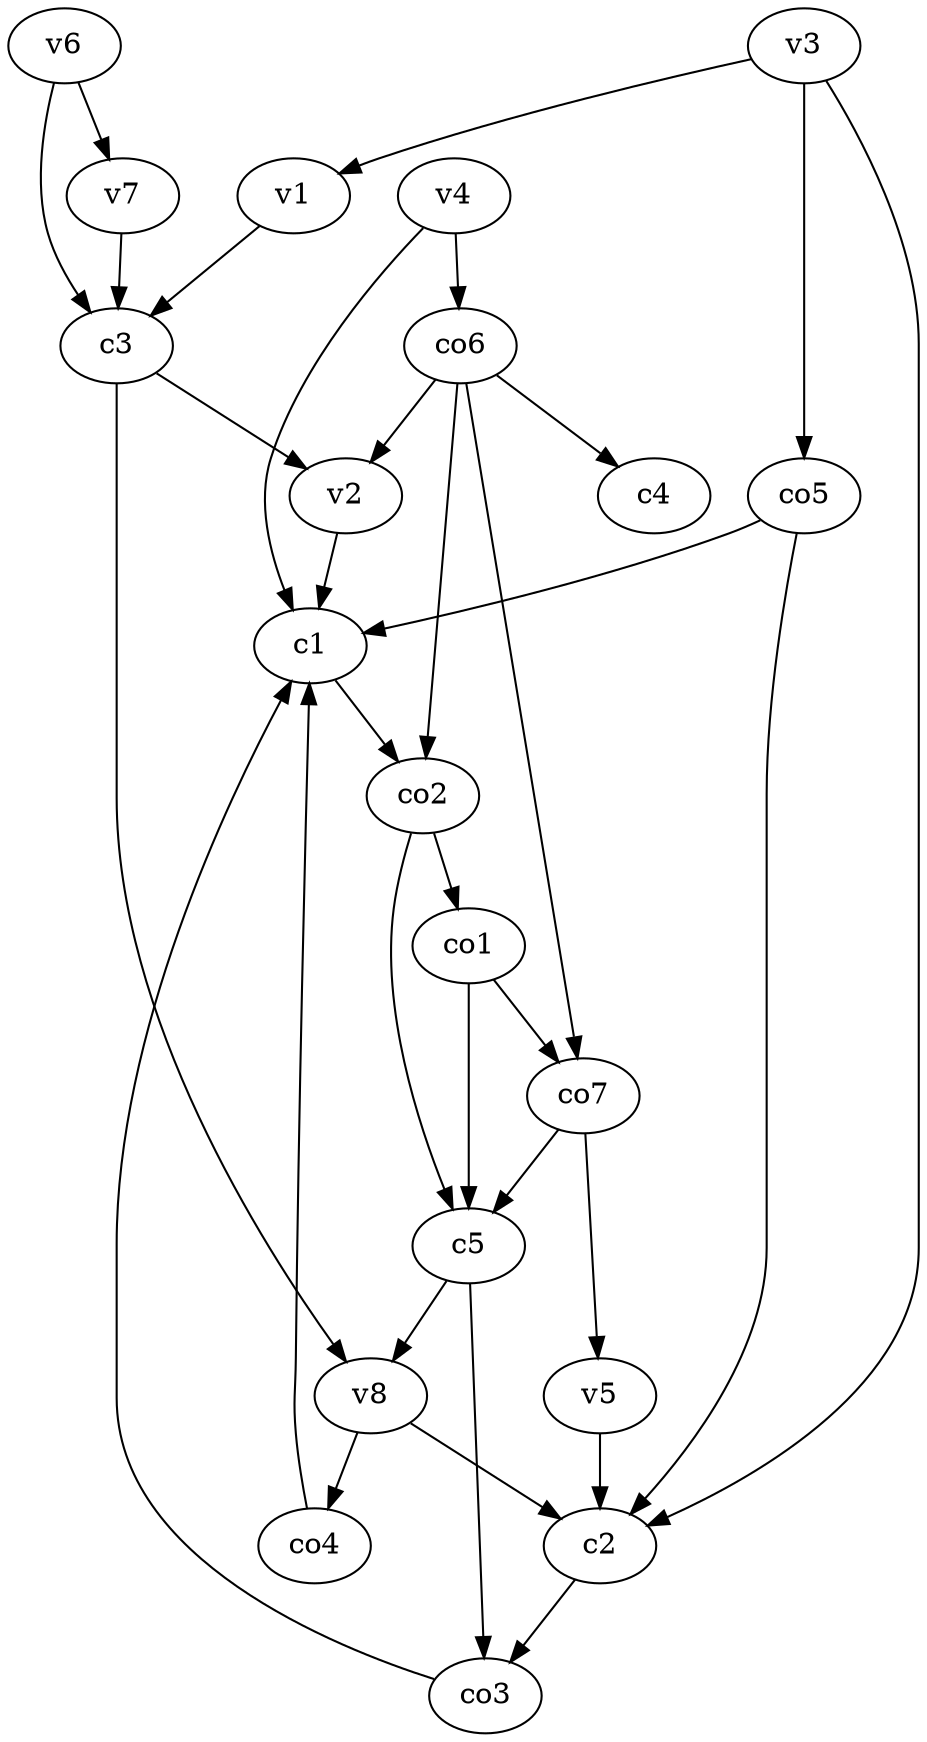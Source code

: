 strict digraph  {
c1;
c2;
c3;
c4;
c5;
v1;
v2;
v3;
v4;
v5;
v6;
v7;
v8;
co1;
co2;
co3;
co4;
co5;
co6;
co7;
c1 -> co2  [weight=1];
c2 -> co3  [weight=1];
c3 -> v8  [weight=1];
c3 -> v2  [weight=1];
c5 -> v8  [weight=1];
c5 -> co3  [weight=1];
v1 -> c3  [weight=1];
v2 -> c1  [weight=1];
v3 -> c2  [weight=1];
v3 -> v1  [weight=1];
v3 -> co5  [weight=1];
v4 -> c1  [weight=1];
v4 -> co6  [weight=1];
v5 -> c2  [weight=1];
v6 -> c3  [weight=1];
v6 -> v7  [weight=1];
v7 -> c3  [weight=1];
v8 -> c2  [weight=1];
v8 -> co4  [weight=1];
co1 -> c5  [weight=1];
co1 -> co7  [weight=1];
co2 -> c5  [weight=1];
co2 -> co1  [weight=1];
co3 -> c1  [weight=1];
co4 -> c1  [weight=1];
co5 -> c2  [weight=1];
co5 -> c1  [weight=1];
co6 -> c4  [weight=1];
co6 -> v2  [weight=1];
co6 -> co2  [weight=1];
co6 -> co7  [weight=1];
co7 -> c5  [weight=1];
co7 -> v5  [weight=1];
}

